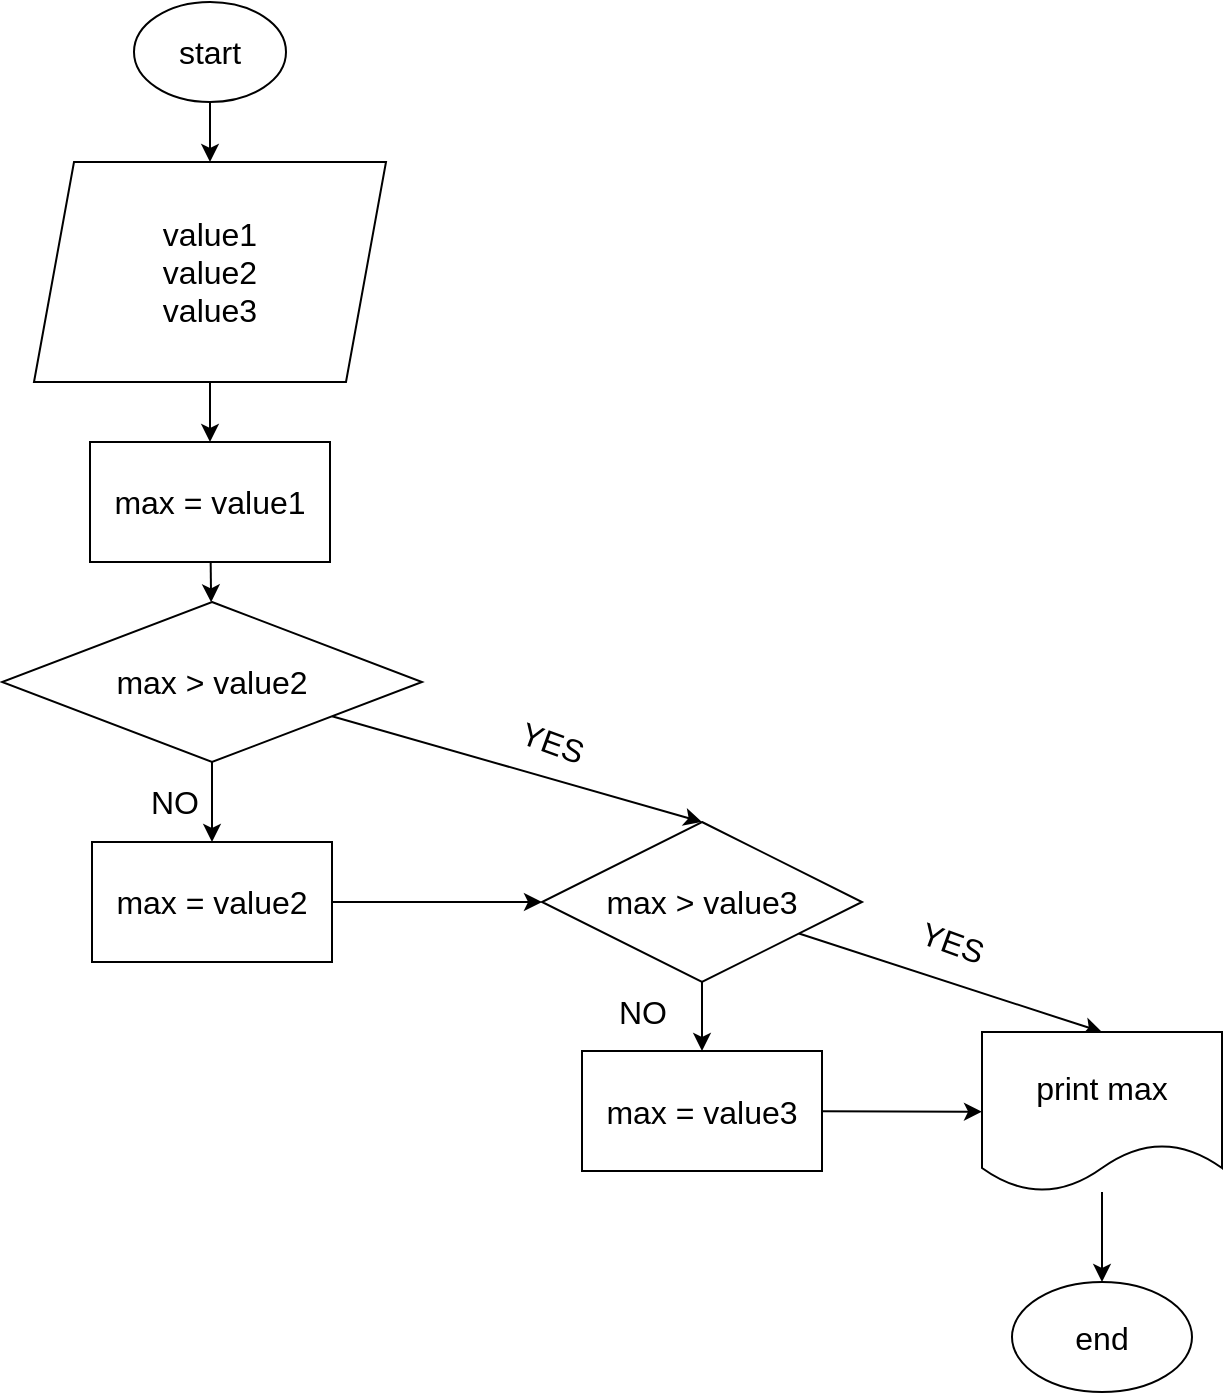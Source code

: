 <mxfile>
    <diagram id="vDjM0qndGz5AZQF3mc0j" name="Страница 1">
        <mxGraphModel dx="773" dy="1111" grid="1" gridSize="10" guides="1" tooltips="1" connect="1" arrows="1" fold="1" page="1" pageScale="1" pageWidth="827" pageHeight="1169" math="0" shadow="0">
            <root>
                <mxCell id="0"/>
                <mxCell id="1" parent="0"/>
                <mxCell id="4" value="" style="edgeStyle=none;html=1;fontSize=16;" edge="1" parent="1" source="2" target="3">
                    <mxGeometry relative="1" as="geometry"/>
                </mxCell>
                <mxCell id="2" value="&lt;font style=&quot;font-size: 16px;&quot;&gt;start&lt;/font&gt;" style="ellipse;whiteSpace=wrap;html=1;fontSize=16;" vertex="1" parent="1">
                    <mxGeometry x="186" y="30" width="76" height="50" as="geometry"/>
                </mxCell>
                <mxCell id="11" value="" style="edgeStyle=none;html=1;fontSize=16;" edge="1" parent="1" source="3" target="10">
                    <mxGeometry relative="1" as="geometry"/>
                </mxCell>
                <mxCell id="3" value="value1&lt;br style=&quot;font-size: 16px&quot;&gt;value2&lt;br style=&quot;font-size: 16px&quot;&gt;value3" style="shape=parallelogram;perimeter=parallelogramPerimeter;whiteSpace=wrap;html=1;fixedSize=1;fontSize=16;" vertex="1" parent="1">
                    <mxGeometry x="136" y="110" width="176" height="110" as="geometry"/>
                </mxCell>
                <mxCell id="13" value="" style="edgeStyle=none;html=1;fontSize=16;" edge="1" parent="1" source="10" target="12">
                    <mxGeometry relative="1" as="geometry"/>
                </mxCell>
                <mxCell id="10" value="&lt;span&gt;max = value1&lt;/span&gt;" style="whiteSpace=wrap;html=1;fontSize=16;" vertex="1" parent="1">
                    <mxGeometry x="164" y="250" width="120" height="60" as="geometry"/>
                </mxCell>
                <mxCell id="15" value="" style="edgeStyle=none;html=1;fontSize=16;" edge="1" parent="1" source="12" target="14">
                    <mxGeometry relative="1" as="geometry"/>
                </mxCell>
                <mxCell id="19" value="" style="edgeStyle=none;html=1;fontSize=16;entryX=0.5;entryY=0;entryDx=0;entryDy=0;" edge="1" parent="1" source="12" target="22">
                    <mxGeometry relative="1" as="geometry">
                        <mxPoint x="390" y="370" as="targetPoint"/>
                    </mxGeometry>
                </mxCell>
                <mxCell id="12" value="max &amp;gt; value2" style="rhombus;whiteSpace=wrap;html=1;fontSize=16;" vertex="1" parent="1">
                    <mxGeometry x="120" y="330" width="210" height="80" as="geometry"/>
                </mxCell>
                <mxCell id="23" style="edgeStyle=none;html=1;entryX=0;entryY=0.5;entryDx=0;entryDy=0;fontSize=16;" edge="1" parent="1" source="14" target="22">
                    <mxGeometry relative="1" as="geometry"/>
                </mxCell>
                <mxCell id="14" value="max = value2" style="whiteSpace=wrap;html=1;fontSize=16;" vertex="1" parent="1">
                    <mxGeometry x="165" y="450" width="120" height="60" as="geometry"/>
                </mxCell>
                <mxCell id="17" value="NO" style="text;html=1;align=center;verticalAlign=middle;resizable=0;points=[];autosize=1;strokeColor=none;fillColor=none;fontSize=16;" vertex="1" parent="1">
                    <mxGeometry x="186" y="420" width="40" height="20" as="geometry"/>
                </mxCell>
                <mxCell id="20" value="YES" style="text;html=1;align=center;verticalAlign=middle;resizable=0;points=[];autosize=1;strokeColor=none;fillColor=none;fontSize=16;rotation=20;" vertex="1" parent="1">
                    <mxGeometry x="370" y="390" width="50" height="20" as="geometry"/>
                </mxCell>
                <mxCell id="25" value="" style="edgeStyle=none;html=1;fontSize=16;" edge="1" parent="1" source="22" target="24">
                    <mxGeometry relative="1" as="geometry"/>
                </mxCell>
                <mxCell id="29" style="edgeStyle=none;html=1;entryX=0.5;entryY=0;entryDx=0;entryDy=0;fontSize=16;" edge="1" parent="1" source="22" target="27">
                    <mxGeometry relative="1" as="geometry"/>
                </mxCell>
                <mxCell id="22" value="max &amp;gt; value3" style="rhombus;whiteSpace=wrap;html=1;fontSize=16;" vertex="1" parent="1">
                    <mxGeometry x="390" y="440" width="160" height="80" as="geometry"/>
                </mxCell>
                <mxCell id="28" value="" style="edgeStyle=none;html=1;fontSize=16;" edge="1" parent="1" source="24" target="27">
                    <mxGeometry relative="1" as="geometry"/>
                </mxCell>
                <mxCell id="24" value="max = value3" style="whiteSpace=wrap;html=1;fontSize=16;" vertex="1" parent="1">
                    <mxGeometry x="410" y="554.5" width="120" height="60" as="geometry"/>
                </mxCell>
                <mxCell id="33" value="" style="edgeStyle=none;html=1;fontSize=16;" edge="1" parent="1" source="27" target="32">
                    <mxGeometry relative="1" as="geometry"/>
                </mxCell>
                <mxCell id="27" value="print max" style="shape=document;whiteSpace=wrap;html=1;boundedLbl=1;fontSize=16;" vertex="1" parent="1">
                    <mxGeometry x="610" y="545" width="120" height="80" as="geometry"/>
                </mxCell>
                <mxCell id="30" value="YES" style="text;html=1;align=center;verticalAlign=middle;resizable=0;points=[];autosize=1;strokeColor=none;fillColor=none;fontSize=16;rotation=20;" vertex="1" parent="1">
                    <mxGeometry x="570" y="490" width="50" height="20" as="geometry"/>
                </mxCell>
                <mxCell id="31" value="NO" style="text;html=1;align=center;verticalAlign=middle;resizable=0;points=[];autosize=1;strokeColor=none;fillColor=none;fontSize=16;" vertex="1" parent="1">
                    <mxGeometry x="420" y="525" width="40" height="20" as="geometry"/>
                </mxCell>
                <mxCell id="32" value="end" style="ellipse;whiteSpace=wrap;html=1;fontSize=16;" vertex="1" parent="1">
                    <mxGeometry x="625" y="670" width="90" height="55" as="geometry"/>
                </mxCell>
            </root>
        </mxGraphModel>
    </diagram>
</mxfile>